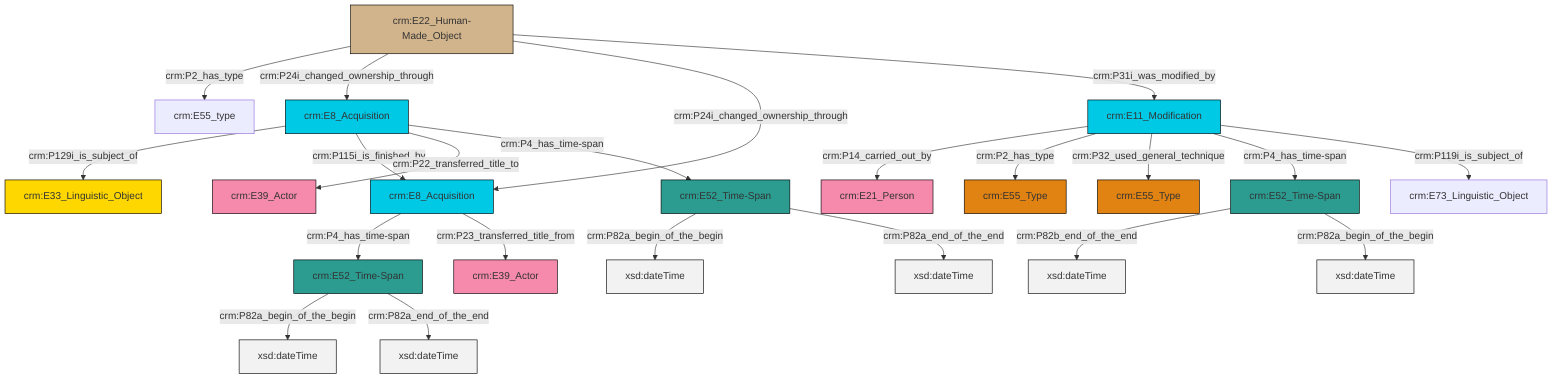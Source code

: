 graph TD
classDef Literal fill:#f2f2f2,stroke:#000000;
classDef CRM_Entity fill:#FFFFFF,stroke:#000000;
classDef Temporal_Entity fill:#00C9E6, stroke:#000000;
classDef Type fill:#E18312, stroke:#000000;
classDef Time-Span fill:#2C9C91, stroke:#000000;
classDef Appellation fill:#FFEB7F, stroke:#000000;
classDef Place fill:#008836, stroke:#000000;
classDef Persistent_Item fill:#B266B2, stroke:#000000;
classDef Conceptual_Object fill:#FFD700, stroke:#000000;
classDef Physical_Thing fill:#D2B48C, stroke:#000000;
classDef Actor fill:#f58aad, stroke:#000000;
classDef PC_Classes fill:#4ce600, stroke:#000000;
classDef Multi fill:#cccccc,stroke:#000000;

0["crm:E11_Modification"]:::Temporal_Entity -->|crm:P14_carried_out_by| 2["crm:E21_Person"]:::Actor
0["crm:E11_Modification"]:::Temporal_Entity -->|crm:P2_has_type| 3["crm:E55_Type"]:::Type
4["crm:E52_Time-Span"]:::Time-Span -->|crm:P82a_begin_of_the_begin| 5[xsd:dateTime]:::Literal
11["crm:E52_Time-Span"]:::Time-Span -->|crm:P82a_begin_of_the_begin| 12[xsd:dateTime]:::Literal
0["crm:E11_Modification"]:::Temporal_Entity -->|crm:P32_used_general_technique| 13["crm:E55_Type"]:::Type
9["crm:E8_Acquisition"]:::Temporal_Entity -->|crm:P4_has_time-span| 11["crm:E52_Time-Span"]:::Time-Span
0["crm:E11_Modification"]:::Temporal_Entity -->|crm:P4_has_time-span| 18["crm:E52_Time-Span"]:::Time-Span
9["crm:E8_Acquisition"]:::Temporal_Entity -->|crm:P23_transferred_title_from| 6["crm:E39_Actor"]:::Actor
20["crm:E22_Human-Made_Object"]:::Physical_Thing -->|crm:P2_has_type| 21["crm:E55_type"]:::Default
18["crm:E52_Time-Span"]:::Time-Span -->|crm:P82b_end_of_the_end| 22[xsd:dateTime]:::Literal
0["crm:E11_Modification"]:::Temporal_Entity -->|crm:P119i_is_subject_of| 23["crm:E73_Linguistic_Object"]:::Default
24["crm:E8_Acquisition"]:::Temporal_Entity -->|crm:P129i_is_subject_of| 16["crm:E33_Linguistic_Object"]:::Conceptual_Object
24["crm:E8_Acquisition"]:::Temporal_Entity -->|crm:P115i_is_finished_by| 9["crm:E8_Acquisition"]:::Temporal_Entity
18["crm:E52_Time-Span"]:::Time-Span -->|crm:P82a_begin_of_the_begin| 25[xsd:dateTime]:::Literal
24["crm:E8_Acquisition"]:::Temporal_Entity -->|crm:P22_transferred_title_to| 14["crm:E39_Actor"]:::Actor
4["crm:E52_Time-Span"]:::Time-Span -->|crm:P82a_end_of_the_end| 28[xsd:dateTime]:::Literal
20["crm:E22_Human-Made_Object"]:::Physical_Thing -->|crm:P24i_changed_ownership_through| 24["crm:E8_Acquisition"]:::Temporal_Entity
20["crm:E22_Human-Made_Object"]:::Physical_Thing -->|crm:P24i_changed_ownership_through| 9["crm:E8_Acquisition"]:::Temporal_Entity
24["crm:E8_Acquisition"]:::Temporal_Entity -->|crm:P4_has_time-span| 4["crm:E52_Time-Span"]:::Time-Span
20["crm:E22_Human-Made_Object"]:::Physical_Thing -->|crm:P31i_was_modified_by| 0["crm:E11_Modification"]:::Temporal_Entity
11["crm:E52_Time-Span"]:::Time-Span -->|crm:P82a_end_of_the_end| 34[xsd:dateTime]:::Literal